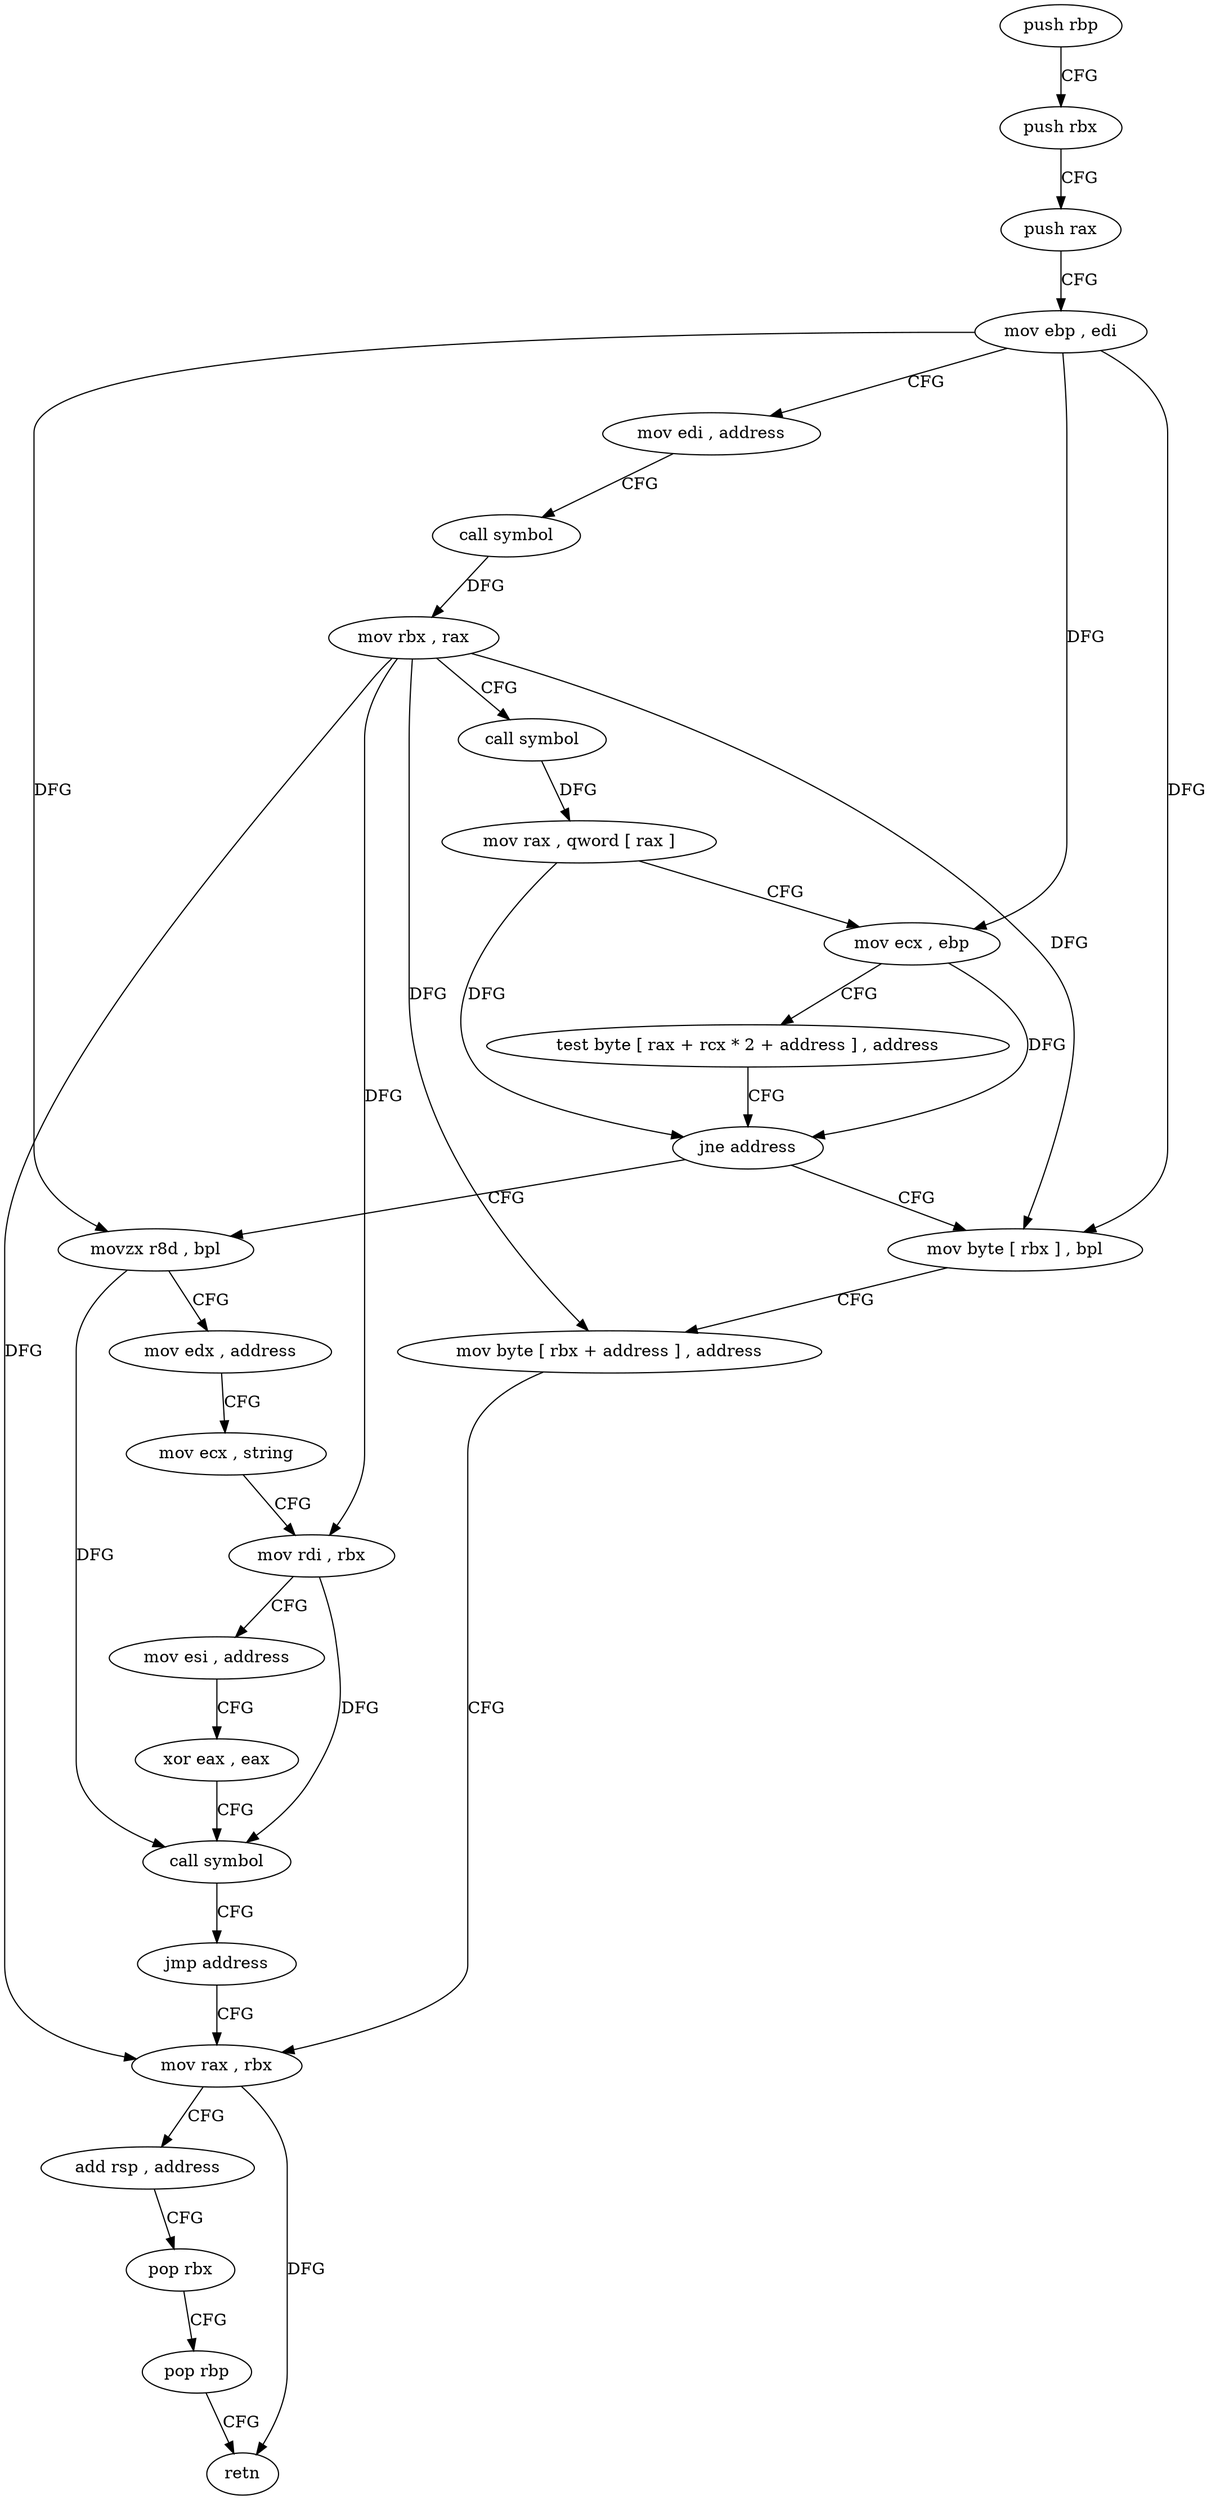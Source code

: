 digraph "func" {
"4207280" [label = "push rbp" ]
"4207281" [label = "push rbx" ]
"4207282" [label = "push rax" ]
"4207283" [label = "mov ebp , edi" ]
"4207285" [label = "mov edi , address" ]
"4207290" [label = "call symbol" ]
"4207295" [label = "mov rbx , rax" ]
"4207298" [label = "call symbol" ]
"4207303" [label = "mov rax , qword [ rax ]" ]
"4207306" [label = "mov ecx , ebp" ]
"4207308" [label = "test byte [ rax + rcx * 2 + address ] , address" ]
"4207313" [label = "jne address" ]
"4207346" [label = "mov byte [ rbx ] , bpl" ]
"4207315" [label = "movzx r8d , bpl" ]
"4207349" [label = "mov byte [ rbx + address ] , address" ]
"4207353" [label = "mov rax , rbx" ]
"4207319" [label = "mov edx , address" ]
"4207324" [label = "mov ecx , string" ]
"4207329" [label = "mov rdi , rbx" ]
"4207332" [label = "mov esi , address" ]
"4207337" [label = "xor eax , eax" ]
"4207339" [label = "call symbol" ]
"4207344" [label = "jmp address" ]
"4207356" [label = "add rsp , address" ]
"4207360" [label = "pop rbx" ]
"4207361" [label = "pop rbp" ]
"4207362" [label = "retn" ]
"4207280" -> "4207281" [ label = "CFG" ]
"4207281" -> "4207282" [ label = "CFG" ]
"4207282" -> "4207283" [ label = "CFG" ]
"4207283" -> "4207285" [ label = "CFG" ]
"4207283" -> "4207306" [ label = "DFG" ]
"4207283" -> "4207346" [ label = "DFG" ]
"4207283" -> "4207315" [ label = "DFG" ]
"4207285" -> "4207290" [ label = "CFG" ]
"4207290" -> "4207295" [ label = "DFG" ]
"4207295" -> "4207298" [ label = "CFG" ]
"4207295" -> "4207346" [ label = "DFG" ]
"4207295" -> "4207349" [ label = "DFG" ]
"4207295" -> "4207329" [ label = "DFG" ]
"4207295" -> "4207353" [ label = "DFG" ]
"4207298" -> "4207303" [ label = "DFG" ]
"4207303" -> "4207306" [ label = "CFG" ]
"4207303" -> "4207313" [ label = "DFG" ]
"4207306" -> "4207308" [ label = "CFG" ]
"4207306" -> "4207313" [ label = "DFG" ]
"4207308" -> "4207313" [ label = "CFG" ]
"4207313" -> "4207346" [ label = "CFG" ]
"4207313" -> "4207315" [ label = "CFG" ]
"4207346" -> "4207349" [ label = "CFG" ]
"4207315" -> "4207319" [ label = "CFG" ]
"4207315" -> "4207339" [ label = "DFG" ]
"4207349" -> "4207353" [ label = "CFG" ]
"4207353" -> "4207356" [ label = "CFG" ]
"4207353" -> "4207362" [ label = "DFG" ]
"4207319" -> "4207324" [ label = "CFG" ]
"4207324" -> "4207329" [ label = "CFG" ]
"4207329" -> "4207332" [ label = "CFG" ]
"4207329" -> "4207339" [ label = "DFG" ]
"4207332" -> "4207337" [ label = "CFG" ]
"4207337" -> "4207339" [ label = "CFG" ]
"4207339" -> "4207344" [ label = "CFG" ]
"4207344" -> "4207353" [ label = "CFG" ]
"4207356" -> "4207360" [ label = "CFG" ]
"4207360" -> "4207361" [ label = "CFG" ]
"4207361" -> "4207362" [ label = "CFG" ]
}
